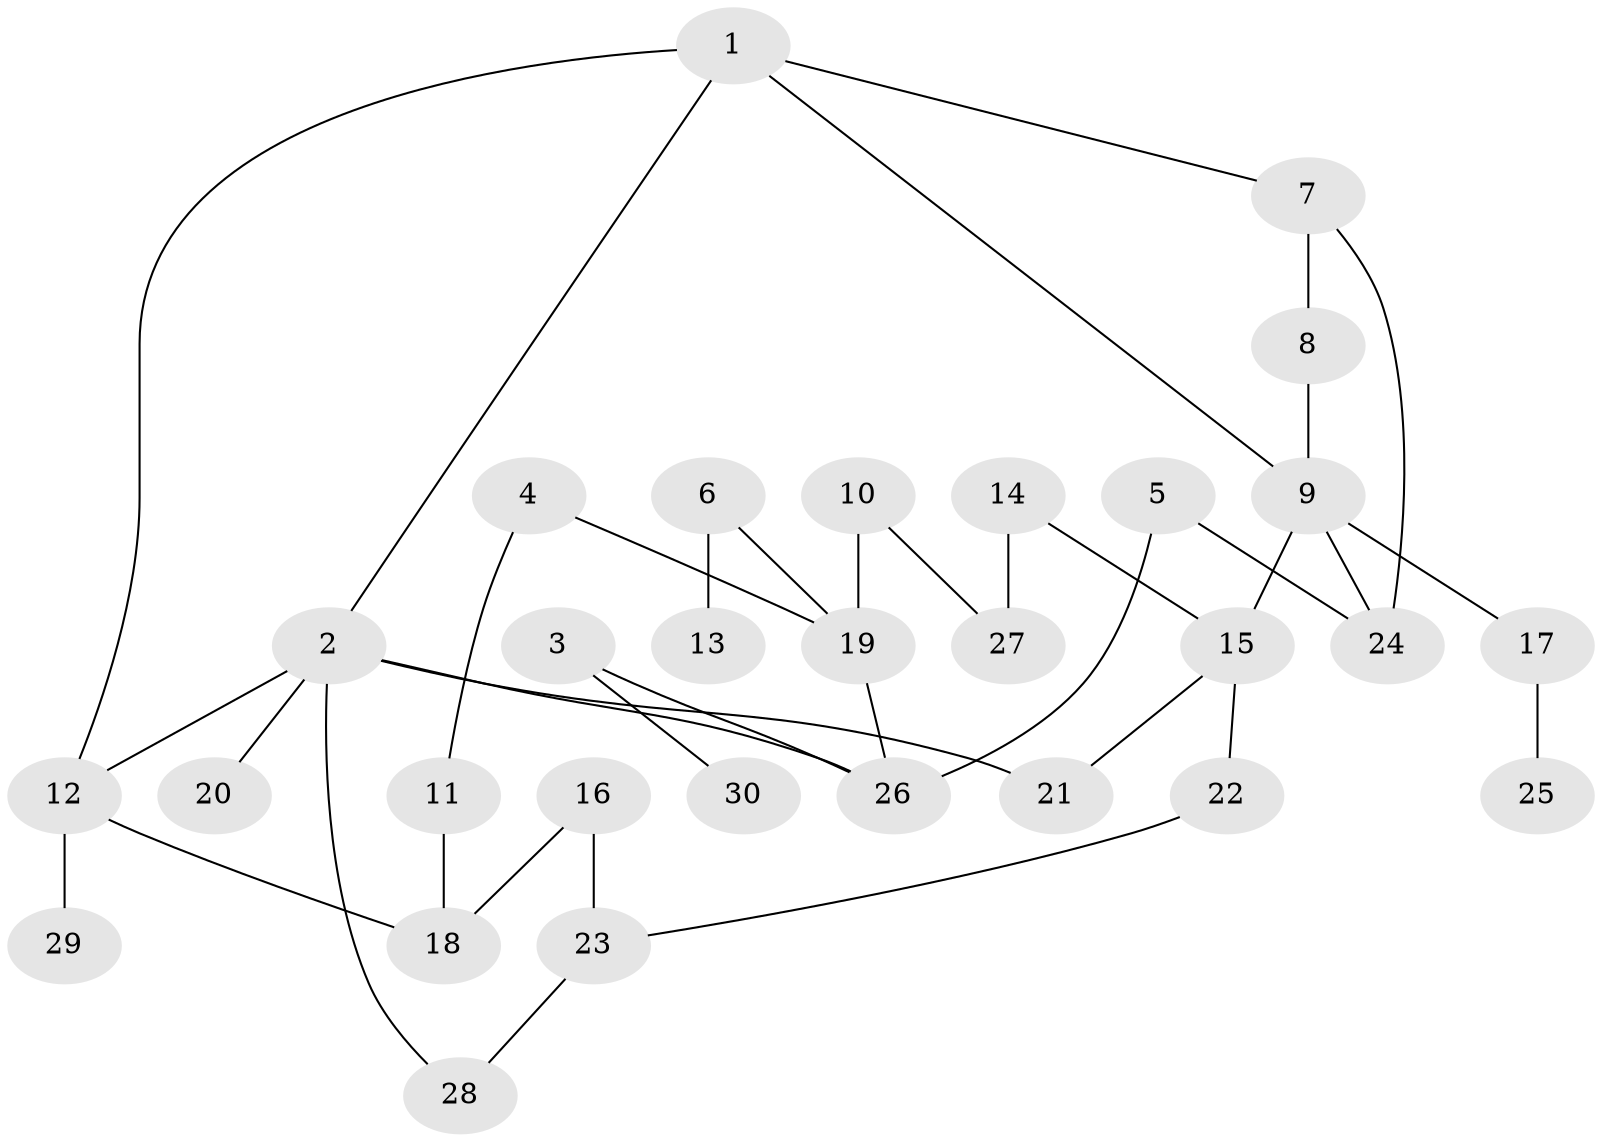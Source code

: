 // original degree distribution, {6: 0.03333333333333333, 3: 0.16666666666666666, 4: 0.06666666666666667, 2: 0.36666666666666664, 5: 0.05, 1: 0.31666666666666665}
// Generated by graph-tools (version 1.1) at 2025/00/03/09/25 03:00:56]
// undirected, 30 vertices, 38 edges
graph export_dot {
graph [start="1"]
  node [color=gray90,style=filled];
  1;
  2;
  3;
  4;
  5;
  6;
  7;
  8;
  9;
  10;
  11;
  12;
  13;
  14;
  15;
  16;
  17;
  18;
  19;
  20;
  21;
  22;
  23;
  24;
  25;
  26;
  27;
  28;
  29;
  30;
  1 -- 2 [weight=1.0];
  1 -- 7 [weight=1.0];
  1 -- 9 [weight=1.0];
  1 -- 12 [weight=1.0];
  2 -- 12 [weight=1.0];
  2 -- 20 [weight=1.0];
  2 -- 21 [weight=1.0];
  2 -- 26 [weight=1.0];
  2 -- 28 [weight=1.0];
  3 -- 26 [weight=1.0];
  3 -- 30 [weight=1.0];
  4 -- 11 [weight=1.0];
  4 -- 19 [weight=1.0];
  5 -- 24 [weight=1.0];
  5 -- 26 [weight=1.0];
  6 -- 13 [weight=1.0];
  6 -- 19 [weight=1.0];
  7 -- 8 [weight=1.0];
  7 -- 24 [weight=1.0];
  8 -- 9 [weight=1.0];
  9 -- 15 [weight=1.0];
  9 -- 17 [weight=1.0];
  9 -- 24 [weight=1.0];
  10 -- 19 [weight=1.0];
  10 -- 27 [weight=1.0];
  11 -- 18 [weight=1.0];
  12 -- 18 [weight=1.0];
  12 -- 29 [weight=1.0];
  14 -- 15 [weight=1.0];
  14 -- 27 [weight=1.0];
  15 -- 21 [weight=1.0];
  15 -- 22 [weight=1.0];
  16 -- 18 [weight=1.0];
  16 -- 23 [weight=1.0];
  17 -- 25 [weight=1.0];
  19 -- 26 [weight=1.0];
  22 -- 23 [weight=1.0];
  23 -- 28 [weight=1.0];
}
